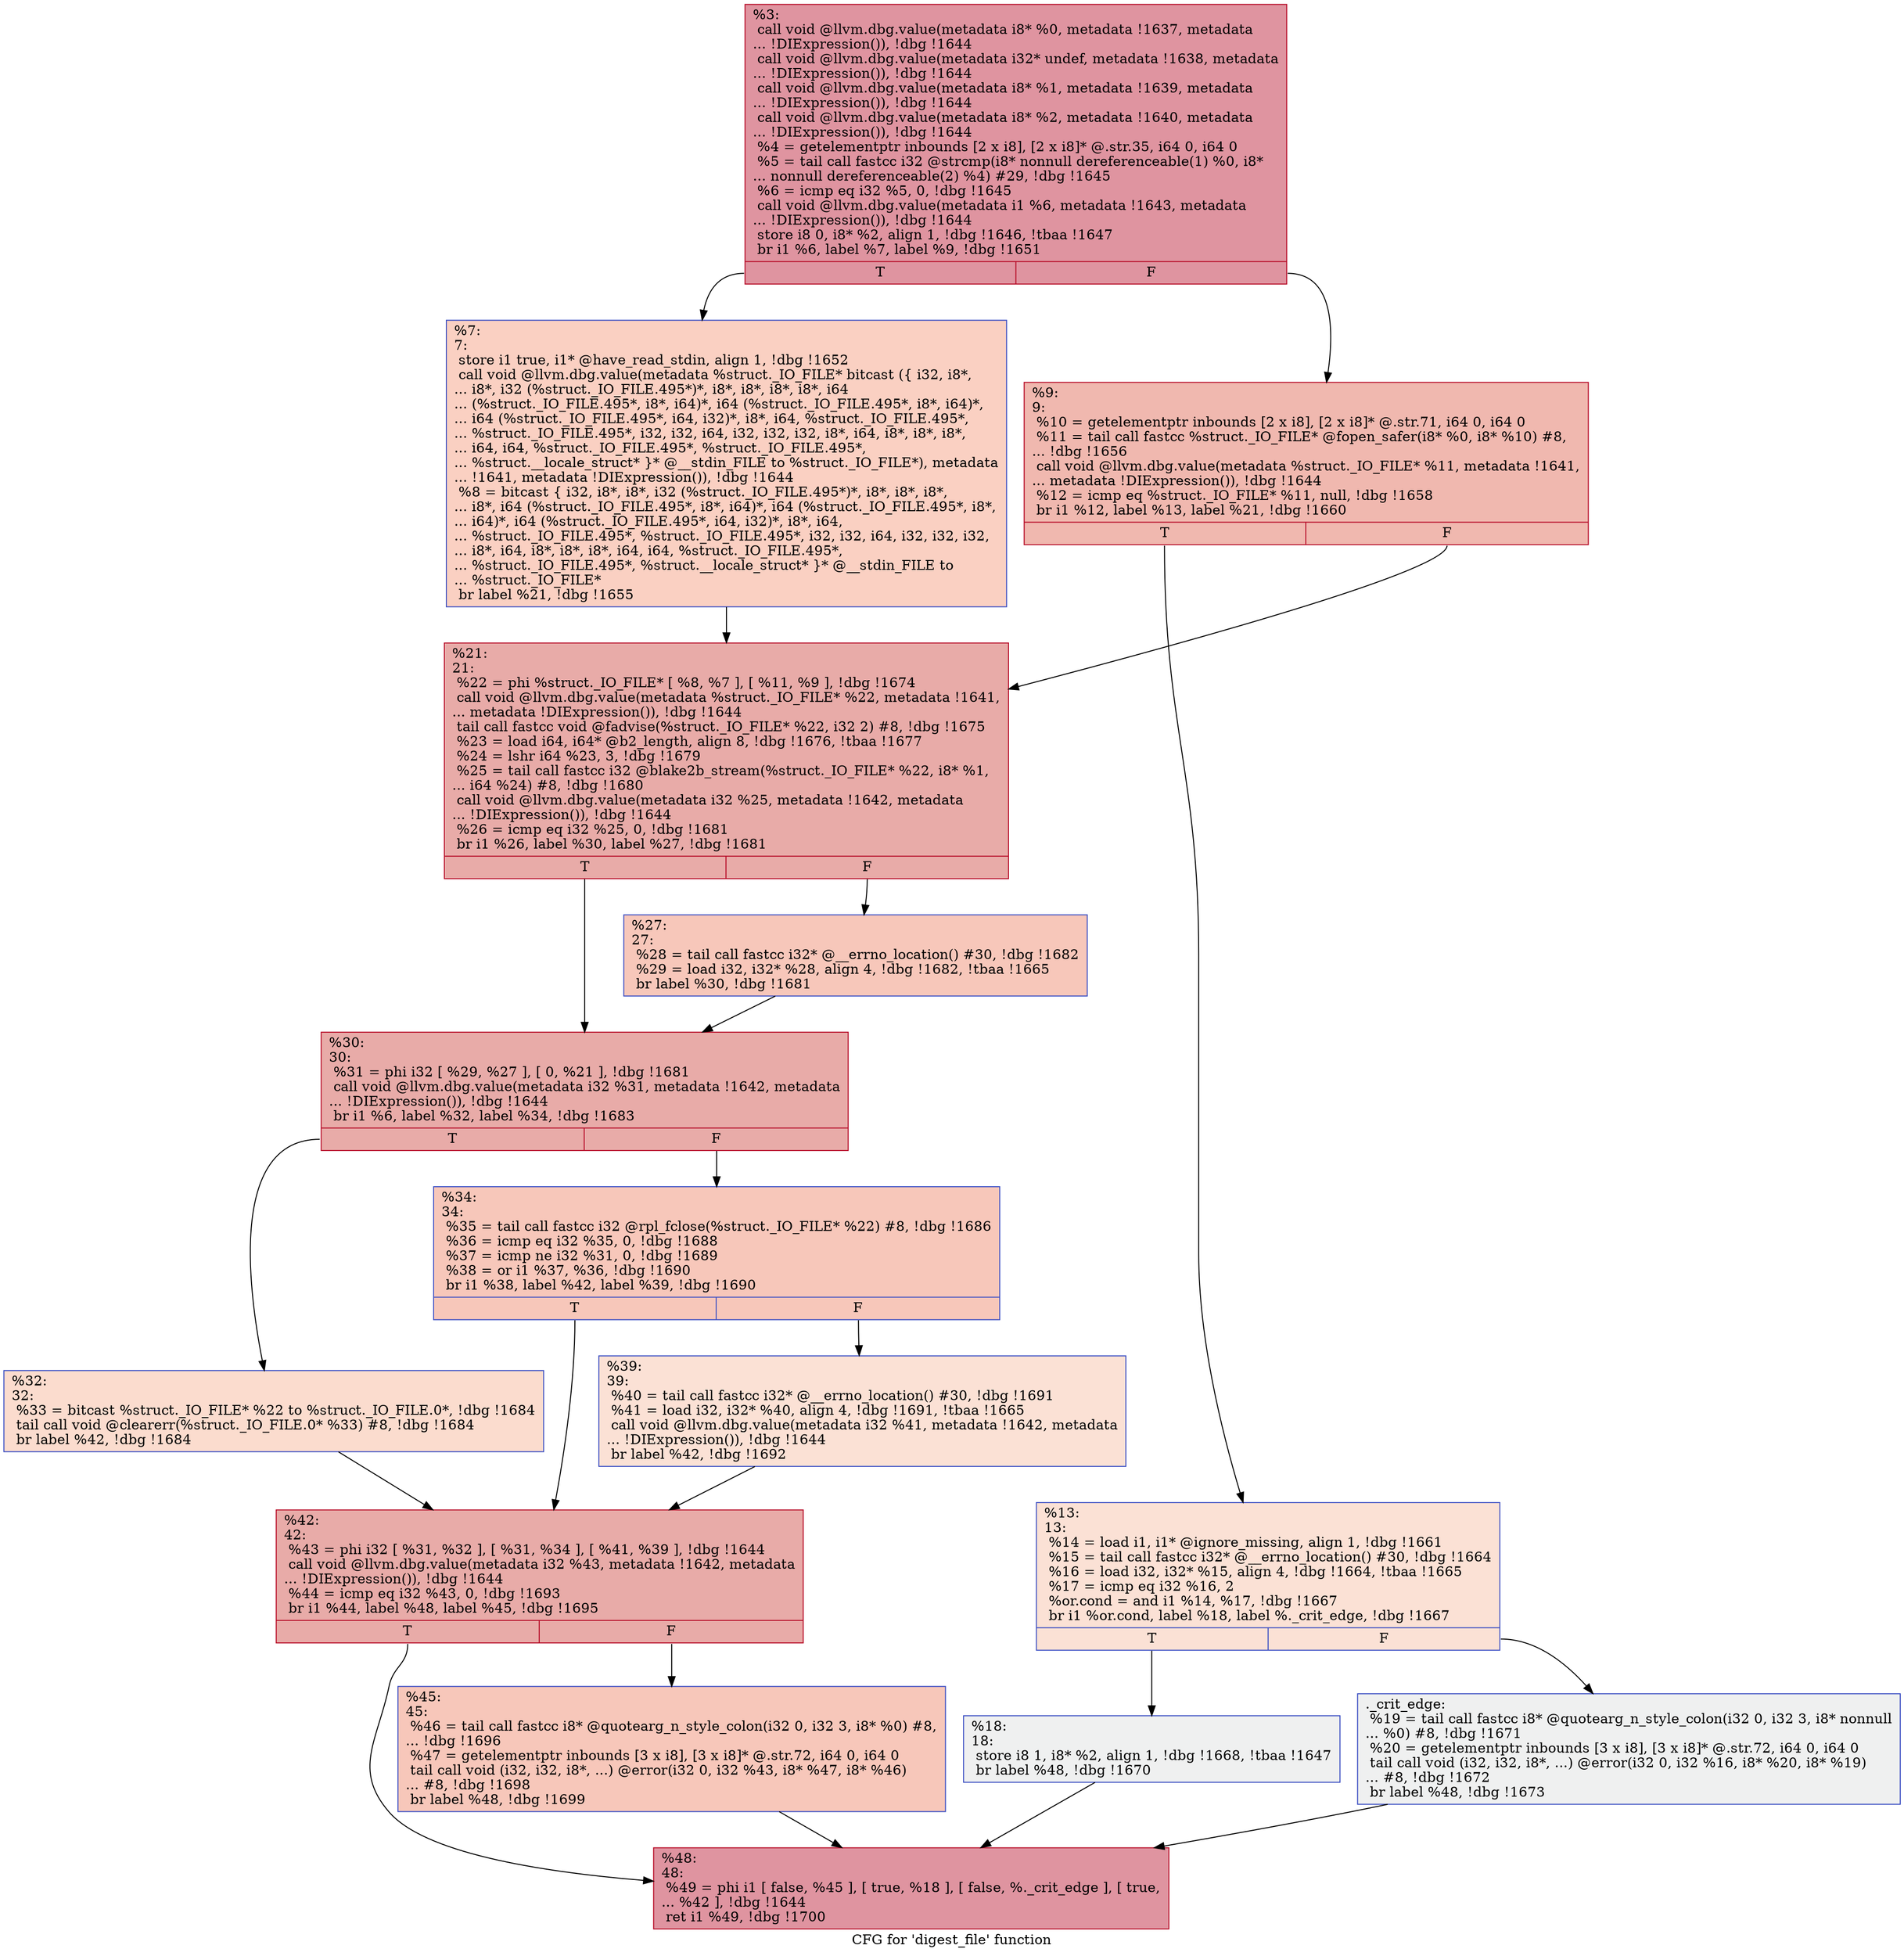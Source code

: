 digraph "CFG for 'digest_file' function" {
	label="CFG for 'digest_file' function";

	Node0x14cfb20 [shape=record,color="#b70d28ff", style=filled, fillcolor="#b70d2870",label="{%3:\l  call void @llvm.dbg.value(metadata i8* %0, metadata !1637, metadata\l... !DIExpression()), !dbg !1644\l  call void @llvm.dbg.value(metadata i32* undef, metadata !1638, metadata\l... !DIExpression()), !dbg !1644\l  call void @llvm.dbg.value(metadata i8* %1, metadata !1639, metadata\l... !DIExpression()), !dbg !1644\l  call void @llvm.dbg.value(metadata i8* %2, metadata !1640, metadata\l... !DIExpression()), !dbg !1644\l  %4 = getelementptr inbounds [2 x i8], [2 x i8]* @.str.35, i64 0, i64 0\l  %5 = tail call fastcc i32 @strcmp(i8* nonnull dereferenceable(1) %0, i8*\l... nonnull dereferenceable(2) %4) #29, !dbg !1645\l  %6 = icmp eq i32 %5, 0, !dbg !1645\l  call void @llvm.dbg.value(metadata i1 %6, metadata !1643, metadata\l... !DIExpression()), !dbg !1644\l  store i8 0, i8* %2, align 1, !dbg !1646, !tbaa !1647\l  br i1 %6, label %7, label %9, !dbg !1651\l|{<s0>T|<s1>F}}"];
	Node0x14cfb20:s0 -> Node0x15601e0;
	Node0x14cfb20:s1 -> Node0x1560230;
	Node0x15601e0 [shape=record,color="#3d50c3ff", style=filled, fillcolor="#f3947570",label="{%7:\l7:                                                \l  store i1 true, i1* @have_read_stdin, align 1, !dbg !1652\l  call void @llvm.dbg.value(metadata %struct._IO_FILE* bitcast (\{ i32, i8*,\l... i8*, i32 (%struct._IO_FILE.495*)*, i8*, i8*, i8*, i8*, i64\l... (%struct._IO_FILE.495*, i8*, i64)*, i64 (%struct._IO_FILE.495*, i8*, i64)*,\l... i64 (%struct._IO_FILE.495*, i64, i32)*, i8*, i64, %struct._IO_FILE.495*,\l... %struct._IO_FILE.495*, i32, i32, i64, i32, i32, i32, i8*, i64, i8*, i8*, i8*,\l... i64, i64, %struct._IO_FILE.495*, %struct._IO_FILE.495*,\l... %struct.__locale_struct* \}* @__stdin_FILE to %struct._IO_FILE*), metadata\l... !1641, metadata !DIExpression()), !dbg !1644\l  %8 = bitcast \{ i32, i8*, i8*, i32 (%struct._IO_FILE.495*)*, i8*, i8*, i8*,\l... i8*, i64 (%struct._IO_FILE.495*, i8*, i64)*, i64 (%struct._IO_FILE.495*, i8*,\l... i64)*, i64 (%struct._IO_FILE.495*, i64, i32)*, i8*, i64,\l... %struct._IO_FILE.495*, %struct._IO_FILE.495*, i32, i32, i64, i32, i32, i32,\l... i8*, i64, i8*, i8*, i8*, i64, i64, %struct._IO_FILE.495*,\l... %struct._IO_FILE.495*, %struct.__locale_struct* \}* @__stdin_FILE to\l... %struct._IO_FILE*\l  br label %21, !dbg !1655\l}"];
	Node0x15601e0 -> Node0x1422c90;
	Node0x1560230 [shape=record,color="#b70d28ff", style=filled, fillcolor="#dc5d4a70",label="{%9:\l9:                                                \l  %10 = getelementptr inbounds [2 x i8], [2 x i8]* @.str.71, i64 0, i64 0\l  %11 = tail call fastcc %struct._IO_FILE* @fopen_safer(i8* %0, i8* %10) #8,\l... !dbg !1656\l  call void @llvm.dbg.value(metadata %struct._IO_FILE* %11, metadata !1641,\l... metadata !DIExpression()), !dbg !1644\l  %12 = icmp eq %struct._IO_FILE* %11, null, !dbg !1658\l  br i1 %12, label %13, label %21, !dbg !1660\l|{<s0>T|<s1>F}}"];
	Node0x1560230:s0 -> Node0x1560280;
	Node0x1560230:s1 -> Node0x1422c90;
	Node0x1560280 [shape=record,color="#3d50c3ff", style=filled, fillcolor="#f7bca170",label="{%13:\l13:                                               \l  %14 = load i1, i1* @ignore_missing, align 1, !dbg !1661\l  %15 = tail call fastcc i32* @__errno_location() #30, !dbg !1664\l  %16 = load i32, i32* %15, align 4, !dbg !1664, !tbaa !1665\l  %17 = icmp eq i32 %16, 2\l  %or.cond = and i1 %14, %17, !dbg !1667\l  br i1 %or.cond, label %18, label %._crit_edge, !dbg !1667\l|{<s0>T|<s1>F}}"];
	Node0x1560280:s0 -> Node0x15602d0;
	Node0x1560280:s1 -> Node0x1422c40;
	Node0x15602d0 [shape=record,color="#3d50c3ff", style=filled, fillcolor="#dbdcde70",label="{%18:\l18:                                               \l  store i8 1, i8* %2, align 1, !dbg !1668, !tbaa !1647\l  br label %48, !dbg !1670\l}"];
	Node0x15602d0 -> Node0x1422f10;
	Node0x1422c40 [shape=record,color="#3d50c3ff", style=filled, fillcolor="#dbdcde70",label="{._crit_edge:                                      \l  %19 = tail call fastcc i8* @quotearg_n_style_colon(i32 0, i32 3, i8* nonnull\l... %0) #8, !dbg !1671\l  %20 = getelementptr inbounds [3 x i8], [3 x i8]* @.str.72, i64 0, i64 0\l  tail call void (i32, i32, i8*, ...) @error(i32 0, i32 %16, i8* %20, i8* %19)\l... #8, !dbg !1672\l  br label %48, !dbg !1673\l}"];
	Node0x1422c40 -> Node0x1422f10;
	Node0x1422c90 [shape=record,color="#b70d28ff", style=filled, fillcolor="#cc403a70",label="{%21:\l21:                                               \l  %22 = phi %struct._IO_FILE* [ %8, %7 ], [ %11, %9 ], !dbg !1674\l  call void @llvm.dbg.value(metadata %struct._IO_FILE* %22, metadata !1641,\l... metadata !DIExpression()), !dbg !1644\l  tail call fastcc void @fadvise(%struct._IO_FILE* %22, i32 2) #8, !dbg !1675\l  %23 = load i64, i64* @b2_length, align 8, !dbg !1676, !tbaa !1677\l  %24 = lshr i64 %23, 3, !dbg !1679\l  %25 = tail call fastcc i32 @blake2b_stream(%struct._IO_FILE* %22, i8* %1,\l... i64 %24) #8, !dbg !1680\l  call void @llvm.dbg.value(metadata i32 %25, metadata !1642, metadata\l... !DIExpression()), !dbg !1644\l  %26 = icmp eq i32 %25, 0, !dbg !1681\l  br i1 %26, label %30, label %27, !dbg !1681\l|{<s0>T|<s1>F}}"];
	Node0x1422c90:s0 -> Node0x1422d30;
	Node0x1422c90:s1 -> Node0x1422ce0;
	Node0x1422ce0 [shape=record,color="#3d50c3ff", style=filled, fillcolor="#ec7f6370",label="{%27:\l27:                                               \l  %28 = tail call fastcc i32* @__errno_location() #30, !dbg !1682\l  %29 = load i32, i32* %28, align 4, !dbg !1682, !tbaa !1665\l  br label %30, !dbg !1681\l}"];
	Node0x1422ce0 -> Node0x1422d30;
	Node0x1422d30 [shape=record,color="#b70d28ff", style=filled, fillcolor="#cc403a70",label="{%30:\l30:                                               \l  %31 = phi i32 [ %29, %27 ], [ 0, %21 ], !dbg !1681\l  call void @llvm.dbg.value(metadata i32 %31, metadata !1642, metadata\l... !DIExpression()), !dbg !1644\l  br i1 %6, label %32, label %34, !dbg !1683\l|{<s0>T|<s1>F}}"];
	Node0x1422d30:s0 -> Node0x1422d80;
	Node0x1422d30:s1 -> Node0x1422dd0;
	Node0x1422d80 [shape=record,color="#3d50c3ff", style=filled, fillcolor="#f7af9170",label="{%32:\l32:                                               \l  %33 = bitcast %struct._IO_FILE* %22 to %struct._IO_FILE.0*, !dbg !1684\l  tail call void @clearerr(%struct._IO_FILE.0* %33) #8, !dbg !1684\l  br label %42, !dbg !1684\l}"];
	Node0x1422d80 -> Node0x1422e70;
	Node0x1422dd0 [shape=record,color="#3d50c3ff", style=filled, fillcolor="#ec7f6370",label="{%34:\l34:                                               \l  %35 = tail call fastcc i32 @rpl_fclose(%struct._IO_FILE* %22) #8, !dbg !1686\l  %36 = icmp eq i32 %35, 0, !dbg !1688\l  %37 = icmp ne i32 %31, 0, !dbg !1689\l  %38 = or i1 %37, %36, !dbg !1690\l  br i1 %38, label %42, label %39, !dbg !1690\l|{<s0>T|<s1>F}}"];
	Node0x1422dd0:s0 -> Node0x1422e70;
	Node0x1422dd0:s1 -> Node0x1422e20;
	Node0x1422e20 [shape=record,color="#3d50c3ff", style=filled, fillcolor="#f7bca170",label="{%39:\l39:                                               \l  %40 = tail call fastcc i32* @__errno_location() #30, !dbg !1691\l  %41 = load i32, i32* %40, align 4, !dbg !1691, !tbaa !1665\l  call void @llvm.dbg.value(metadata i32 %41, metadata !1642, metadata\l... !DIExpression()), !dbg !1644\l  br label %42, !dbg !1692\l}"];
	Node0x1422e20 -> Node0x1422e70;
	Node0x1422e70 [shape=record,color="#b70d28ff", style=filled, fillcolor="#cc403a70",label="{%42:\l42:                                               \l  %43 = phi i32 [ %31, %32 ], [ %31, %34 ], [ %41, %39 ], !dbg !1644\l  call void @llvm.dbg.value(metadata i32 %43, metadata !1642, metadata\l... !DIExpression()), !dbg !1644\l  %44 = icmp eq i32 %43, 0, !dbg !1693\l  br i1 %44, label %48, label %45, !dbg !1695\l|{<s0>T|<s1>F}}"];
	Node0x1422e70:s0 -> Node0x1422f10;
	Node0x1422e70:s1 -> Node0x1422ec0;
	Node0x1422ec0 [shape=record,color="#3d50c3ff", style=filled, fillcolor="#ec7f6370",label="{%45:\l45:                                               \l  %46 = tail call fastcc i8* @quotearg_n_style_colon(i32 0, i32 3, i8* %0) #8,\l... !dbg !1696\l  %47 = getelementptr inbounds [3 x i8], [3 x i8]* @.str.72, i64 0, i64 0\l  tail call void (i32, i32, i8*, ...) @error(i32 0, i32 %43, i8* %47, i8* %46)\l... #8, !dbg !1698\l  br label %48, !dbg !1699\l}"];
	Node0x1422ec0 -> Node0x1422f10;
	Node0x1422f10 [shape=record,color="#b70d28ff", style=filled, fillcolor="#b70d2870",label="{%48:\l48:                                               \l  %49 = phi i1 [ false, %45 ], [ true, %18 ], [ false, %._crit_edge ], [ true,\l... %42 ], !dbg !1644\l  ret i1 %49, !dbg !1700\l}"];
}
